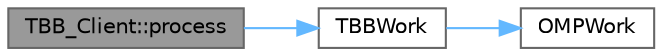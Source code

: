 digraph "TBB_Client::process"
{
 // LATEX_PDF_SIZE
  bgcolor="transparent";
  edge [fontname=Helvetica,fontsize=10,labelfontname=Helvetica,labelfontsize=10];
  node [fontname=Helvetica,fontsize=10,shape=box,height=0.2,width=0.4];
  rankdir="LR";
  Node1 [id="Node000001",label="TBB_Client::process",height=0.2,width=0.4,color="gray40", fillcolor="grey60", style="filled", fontcolor="black",tooltip=" "];
  Node1 -> Node2 [id="edge3_Node000001_Node000002",color="steelblue1",style="solid",tooltip=" "];
  Node2 [id="Node000002",label="TBBWork",height=0.2,width=0.4,color="grey40", fillcolor="white", style="filled",URL="$test__rml__mixed_8cpp.html#a2a56b72f34f034fd5203abd71bd4ba6b",tooltip=" "];
  Node2 -> Node3 [id="edge4_Node000002_Node000003",color="steelblue1",style="solid",tooltip=" "];
  Node3 [id="Node000003",label="OMPWork",height=0.2,width=0.4,color="grey40", fillcolor="white", style="filled",URL="$test__rml__mixed_8cpp.html#a1a73b109d2ae1452d04e3ac47f2bfd72",tooltip=" "];
}
